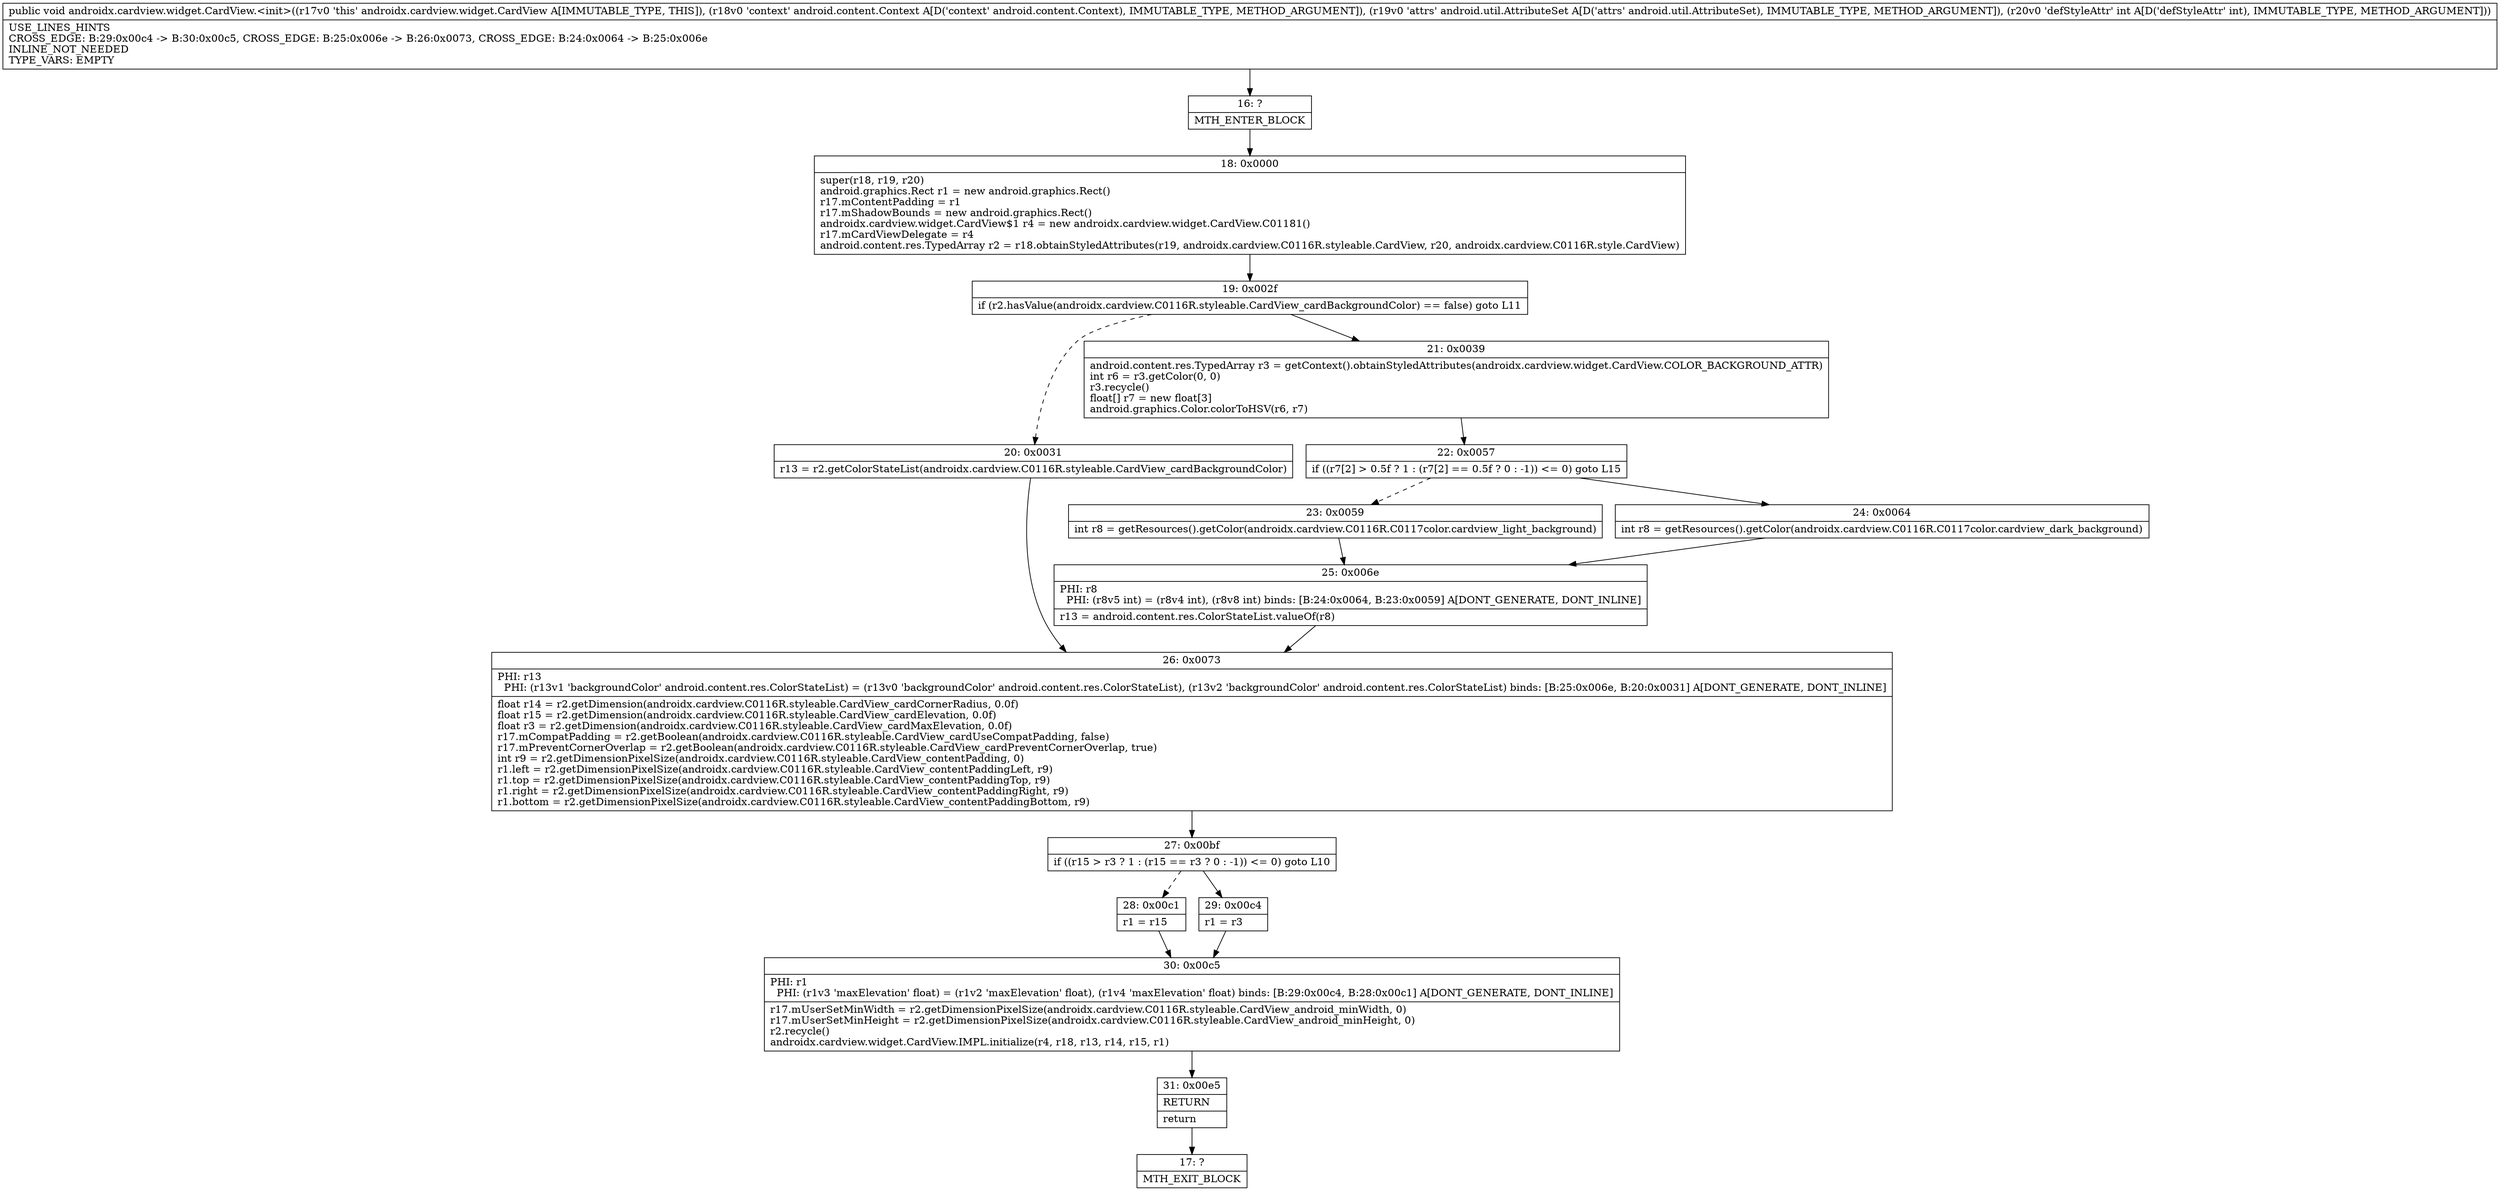 digraph "CFG forandroidx.cardview.widget.CardView.\<init\>(Landroid\/content\/Context;Landroid\/util\/AttributeSet;I)V" {
Node_16 [shape=record,label="{16\:\ ?|MTH_ENTER_BLOCK\l}"];
Node_18 [shape=record,label="{18\:\ 0x0000|super(r18, r19, r20)\landroid.graphics.Rect r1 = new android.graphics.Rect()\lr17.mContentPadding = r1\lr17.mShadowBounds = new android.graphics.Rect()\landroidx.cardview.widget.CardView$1 r4 = new androidx.cardview.widget.CardView.C01181()\lr17.mCardViewDelegate = r4\landroid.content.res.TypedArray r2 = r18.obtainStyledAttributes(r19, androidx.cardview.C0116R.styleable.CardView, r20, androidx.cardview.C0116R.style.CardView)\l}"];
Node_19 [shape=record,label="{19\:\ 0x002f|if (r2.hasValue(androidx.cardview.C0116R.styleable.CardView_cardBackgroundColor) == false) goto L11\l}"];
Node_20 [shape=record,label="{20\:\ 0x0031|r13 = r2.getColorStateList(androidx.cardview.C0116R.styleable.CardView_cardBackgroundColor)\l}"];
Node_26 [shape=record,label="{26\:\ 0x0073|PHI: r13 \l  PHI: (r13v1 'backgroundColor' android.content.res.ColorStateList) = (r13v0 'backgroundColor' android.content.res.ColorStateList), (r13v2 'backgroundColor' android.content.res.ColorStateList) binds: [B:25:0x006e, B:20:0x0031] A[DONT_GENERATE, DONT_INLINE]\l|float r14 = r2.getDimension(androidx.cardview.C0116R.styleable.CardView_cardCornerRadius, 0.0f)\lfloat r15 = r2.getDimension(androidx.cardview.C0116R.styleable.CardView_cardElevation, 0.0f)\lfloat r3 = r2.getDimension(androidx.cardview.C0116R.styleable.CardView_cardMaxElevation, 0.0f)\lr17.mCompatPadding = r2.getBoolean(androidx.cardview.C0116R.styleable.CardView_cardUseCompatPadding, false)\lr17.mPreventCornerOverlap = r2.getBoolean(androidx.cardview.C0116R.styleable.CardView_cardPreventCornerOverlap, true)\lint r9 = r2.getDimensionPixelSize(androidx.cardview.C0116R.styleable.CardView_contentPadding, 0)\lr1.left = r2.getDimensionPixelSize(androidx.cardview.C0116R.styleable.CardView_contentPaddingLeft, r9)\lr1.top = r2.getDimensionPixelSize(androidx.cardview.C0116R.styleable.CardView_contentPaddingTop, r9)\lr1.right = r2.getDimensionPixelSize(androidx.cardview.C0116R.styleable.CardView_contentPaddingRight, r9)\lr1.bottom = r2.getDimensionPixelSize(androidx.cardview.C0116R.styleable.CardView_contentPaddingBottom, r9)\l}"];
Node_27 [shape=record,label="{27\:\ 0x00bf|if ((r15 \> r3 ? 1 : (r15 == r3 ? 0 : \-1)) \<= 0) goto L10\l}"];
Node_28 [shape=record,label="{28\:\ 0x00c1|r1 = r15\l}"];
Node_30 [shape=record,label="{30\:\ 0x00c5|PHI: r1 \l  PHI: (r1v3 'maxElevation' float) = (r1v2 'maxElevation' float), (r1v4 'maxElevation' float) binds: [B:29:0x00c4, B:28:0x00c1] A[DONT_GENERATE, DONT_INLINE]\l|r17.mUserSetMinWidth = r2.getDimensionPixelSize(androidx.cardview.C0116R.styleable.CardView_android_minWidth, 0)\lr17.mUserSetMinHeight = r2.getDimensionPixelSize(androidx.cardview.C0116R.styleable.CardView_android_minHeight, 0)\lr2.recycle()\landroidx.cardview.widget.CardView.IMPL.initialize(r4, r18, r13, r14, r15, r1)\l}"];
Node_31 [shape=record,label="{31\:\ 0x00e5|RETURN\l|return\l}"];
Node_17 [shape=record,label="{17\:\ ?|MTH_EXIT_BLOCK\l}"];
Node_29 [shape=record,label="{29\:\ 0x00c4|r1 = r3\l}"];
Node_21 [shape=record,label="{21\:\ 0x0039|android.content.res.TypedArray r3 = getContext().obtainStyledAttributes(androidx.cardview.widget.CardView.COLOR_BACKGROUND_ATTR)\lint r6 = r3.getColor(0, 0)\lr3.recycle()\lfloat[] r7 = new float[3]\landroid.graphics.Color.colorToHSV(r6, r7)\l}"];
Node_22 [shape=record,label="{22\:\ 0x0057|if ((r7[2] \> 0.5f ? 1 : (r7[2] == 0.5f ? 0 : \-1)) \<= 0) goto L15\l}"];
Node_23 [shape=record,label="{23\:\ 0x0059|int r8 = getResources().getColor(androidx.cardview.C0116R.C0117color.cardview_light_background)\l}"];
Node_25 [shape=record,label="{25\:\ 0x006e|PHI: r8 \l  PHI: (r8v5 int) = (r8v4 int), (r8v8 int) binds: [B:24:0x0064, B:23:0x0059] A[DONT_GENERATE, DONT_INLINE]\l|r13 = android.content.res.ColorStateList.valueOf(r8)\l}"];
Node_24 [shape=record,label="{24\:\ 0x0064|int r8 = getResources().getColor(androidx.cardview.C0116R.C0117color.cardview_dark_background)\l}"];
MethodNode[shape=record,label="{public void androidx.cardview.widget.CardView.\<init\>((r17v0 'this' androidx.cardview.widget.CardView A[IMMUTABLE_TYPE, THIS]), (r18v0 'context' android.content.Context A[D('context' android.content.Context), IMMUTABLE_TYPE, METHOD_ARGUMENT]), (r19v0 'attrs' android.util.AttributeSet A[D('attrs' android.util.AttributeSet), IMMUTABLE_TYPE, METHOD_ARGUMENT]), (r20v0 'defStyleAttr' int A[D('defStyleAttr' int), IMMUTABLE_TYPE, METHOD_ARGUMENT]))  | USE_LINES_HINTS\lCROSS_EDGE: B:29:0x00c4 \-\> B:30:0x00c5, CROSS_EDGE: B:25:0x006e \-\> B:26:0x0073, CROSS_EDGE: B:24:0x0064 \-\> B:25:0x006e\lINLINE_NOT_NEEDED\lTYPE_VARS: EMPTY\l}"];
MethodNode -> Node_16;Node_16 -> Node_18;
Node_18 -> Node_19;
Node_19 -> Node_20[style=dashed];
Node_19 -> Node_21;
Node_20 -> Node_26;
Node_26 -> Node_27;
Node_27 -> Node_28[style=dashed];
Node_27 -> Node_29;
Node_28 -> Node_30;
Node_30 -> Node_31;
Node_31 -> Node_17;
Node_29 -> Node_30;
Node_21 -> Node_22;
Node_22 -> Node_23[style=dashed];
Node_22 -> Node_24;
Node_23 -> Node_25;
Node_25 -> Node_26;
Node_24 -> Node_25;
}

